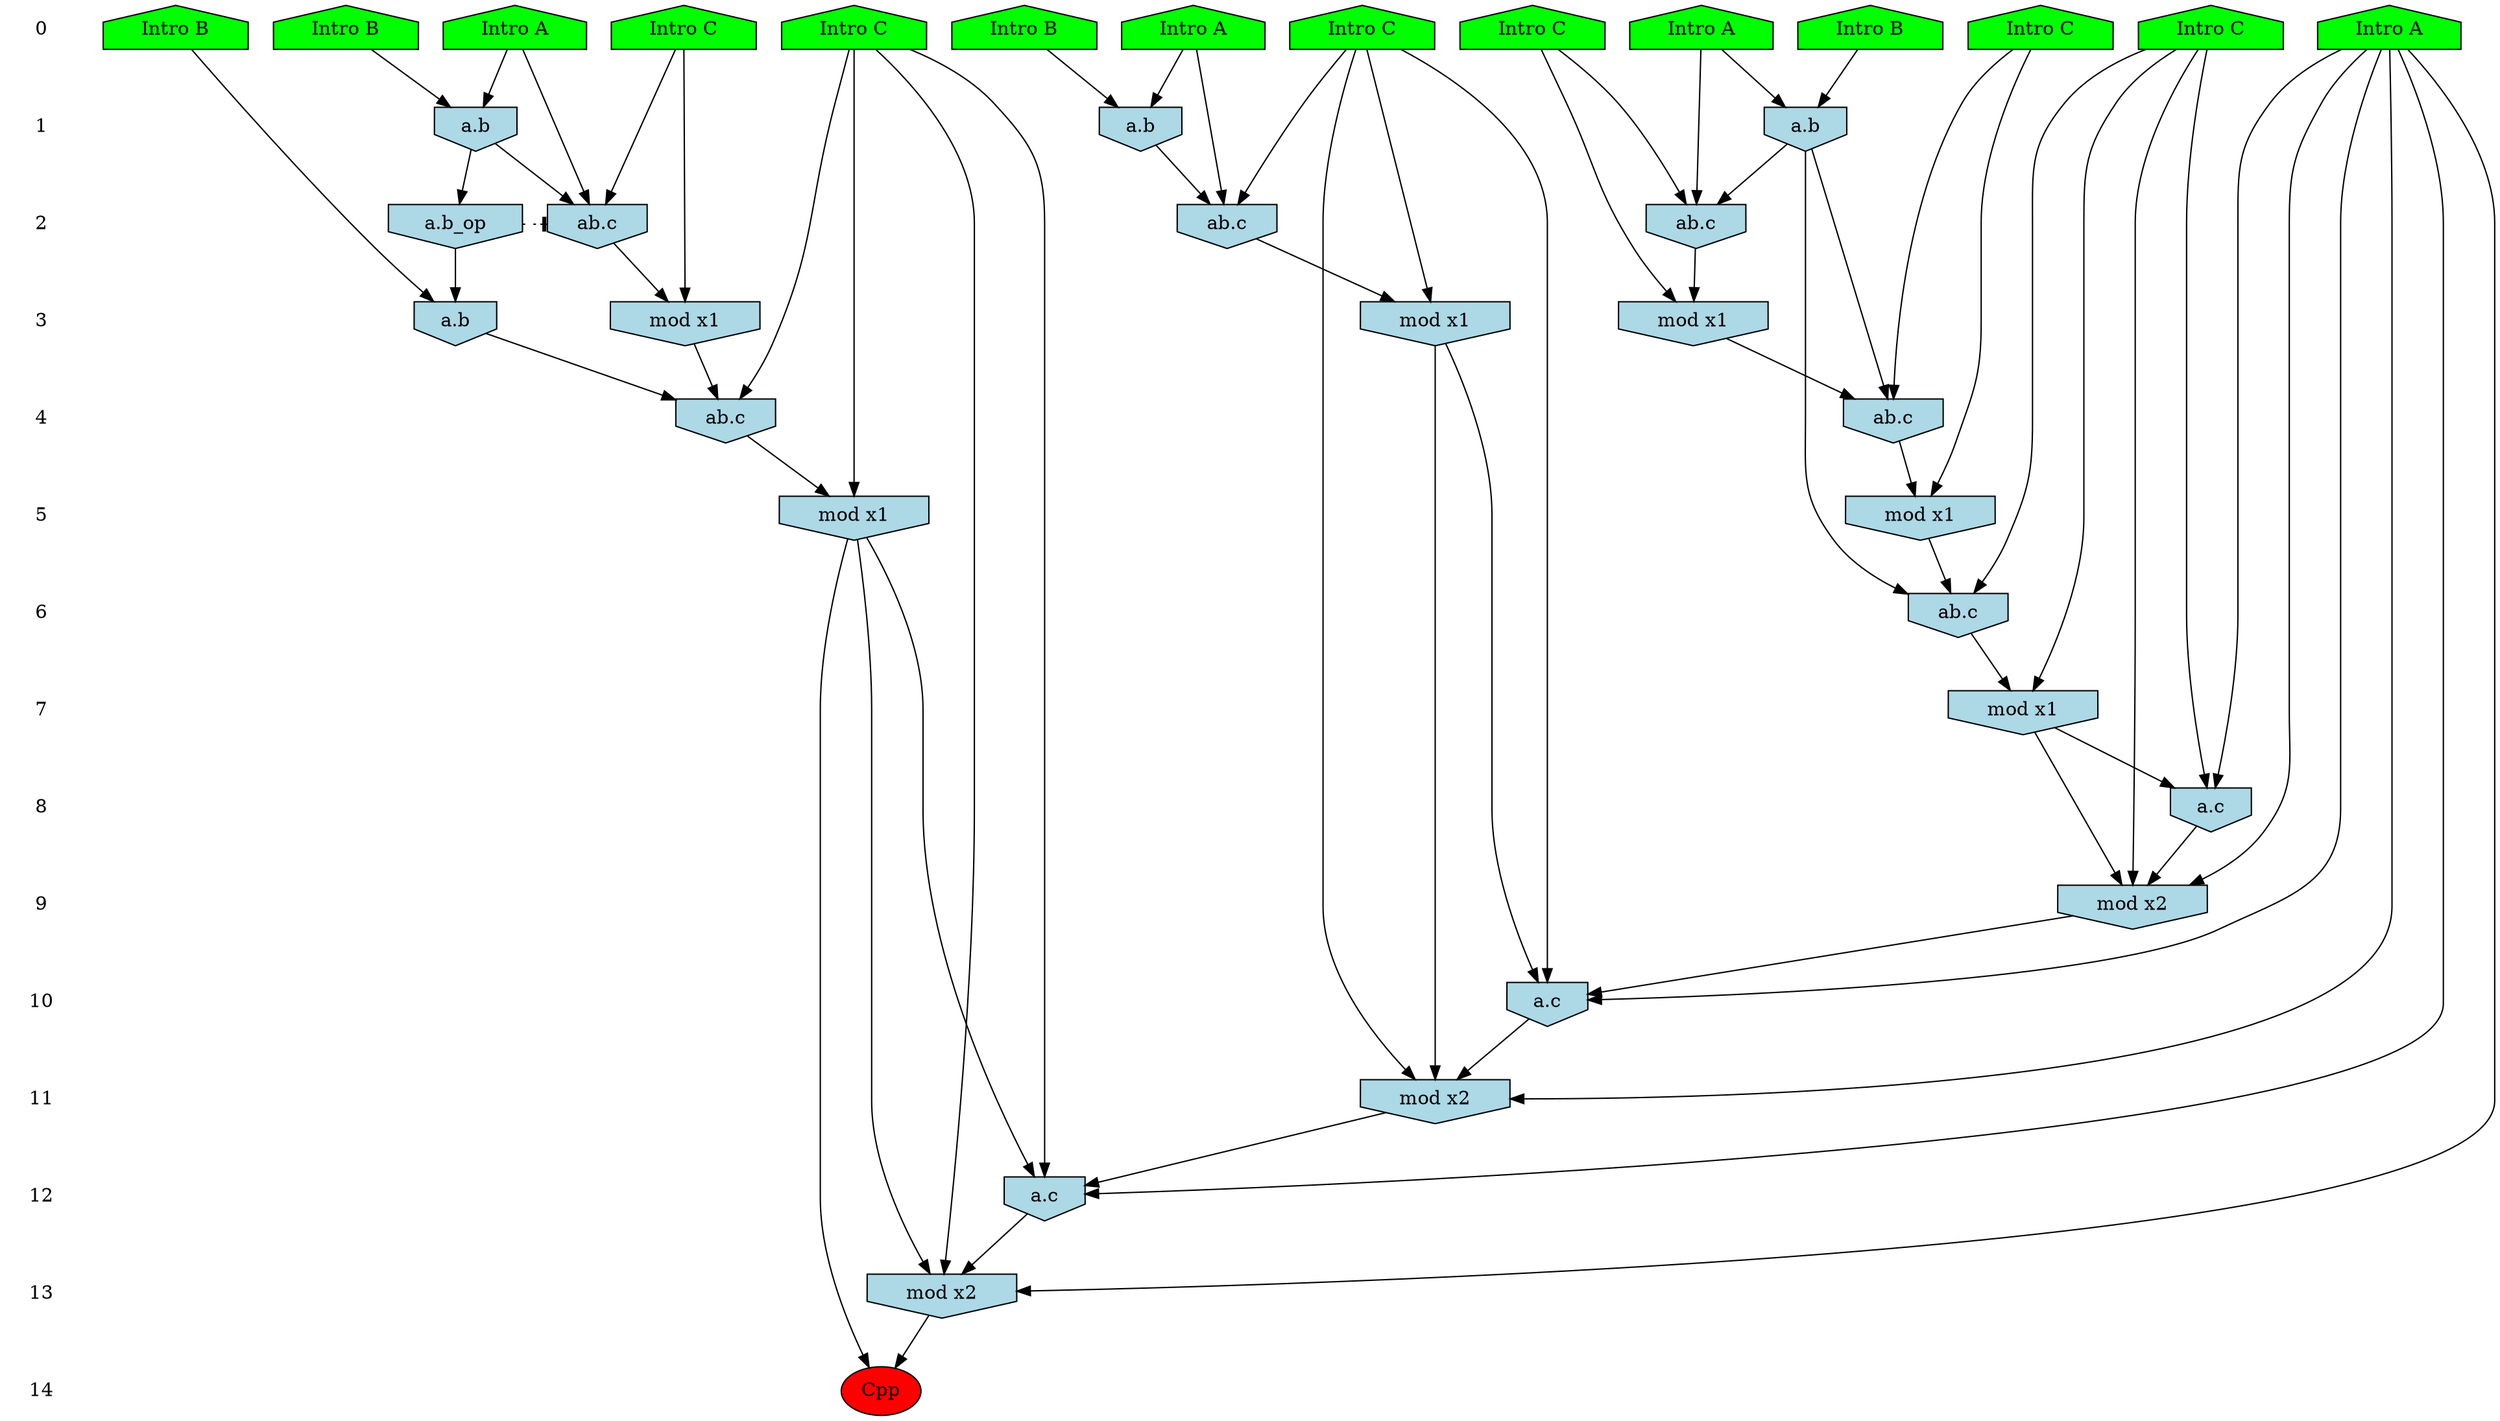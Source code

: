 /* Compression of 1 causal flows obtained in average at 1.433158E+01 t.u */
/* Compressed causal flows were: [2309] */
digraph G{
 ranksep=.5 ; 
{ rank = same ; "0" [shape=plaintext] ; node_1 [label ="Intro A", shape=house, style=filled, fillcolor=green] ;
node_2 [label ="Intro A", shape=house, style=filled, fillcolor=green] ;
node_3 [label ="Intro B", shape=house, style=filled, fillcolor=green] ;
node_4 [label ="Intro B", shape=house, style=filled, fillcolor=green] ;
node_5 [label ="Intro B", shape=house, style=filled, fillcolor=green] ;
node_6 [label ="Intro B", shape=house, style=filled, fillcolor=green] ;
node_7 [label ="Intro A", shape=house, style=filled, fillcolor=green] ;
node_8 [label ="Intro A", shape=house, style=filled, fillcolor=green] ;
node_9 [label ="Intro C", shape=house, style=filled, fillcolor=green] ;
node_10 [label ="Intro C", shape=house, style=filled, fillcolor=green] ;
node_11 [label ="Intro C", shape=house, style=filled, fillcolor=green] ;
node_12 [label ="Intro C", shape=house, style=filled, fillcolor=green] ;
node_13 [label ="Intro C", shape=house, style=filled, fillcolor=green] ;
node_14 [label ="Intro C", shape=house, style=filled, fillcolor=green] ;
}
{ rank = same ; "1" [shape=plaintext] ; node_15 [label="a.b", shape=invhouse, style=filled, fillcolor = lightblue] ;
node_16 [label="a.b", shape=invhouse, style=filled, fillcolor = lightblue] ;
node_18 [label="a.b", shape=invhouse, style=filled, fillcolor = lightblue] ;
}
{ rank = same ; "2" [shape=plaintext] ; node_17 [label="ab.c", shape=invhouse, style=filled, fillcolor = lightblue] ;
node_19 [label="ab.c", shape=invhouse, style=filled, fillcolor = lightblue] ;
node_21 [label="ab.c", shape=invhouse, style=filled, fillcolor = lightblue] ;
node_28 [label="a.b_op", shape=invhouse, style=filled, fillcolor = lightblue] ;
}
{ rank = same ; "3" [shape=plaintext] ; node_20 [label="mod x1", shape=invhouse, style=filled, fillcolor = lightblue] ;
node_22 [label="mod x1", shape=invhouse, style=filled, fillcolor = lightblue] ;
node_26 [label="mod x1", shape=invhouse, style=filled, fillcolor = lightblue] ;
node_29 [label="a.b", shape=invhouse, style=filled, fillcolor = lightblue] ;
}
{ rank = same ; "4" [shape=plaintext] ; node_23 [label="ab.c", shape=invhouse, style=filled, fillcolor = lightblue] ;
node_33 [label="ab.c", shape=invhouse, style=filled, fillcolor = lightblue] ;
}
{ rank = same ; "5" [shape=plaintext] ; node_24 [label="mod x1", shape=invhouse, style=filled, fillcolor = lightblue] ;
node_34 [label="mod x1", shape=invhouse, style=filled, fillcolor = lightblue] ;
}
{ rank = same ; "6" [shape=plaintext] ; node_25 [label="ab.c", shape=invhouse, style=filled, fillcolor = lightblue] ;
}
{ rank = same ; "7" [shape=plaintext] ; node_27 [label="mod x1", shape=invhouse, style=filled, fillcolor = lightblue] ;
}
{ rank = same ; "8" [shape=plaintext] ; node_30 [label="a.c", shape=invhouse, style=filled, fillcolor = lightblue] ;
}
{ rank = same ; "9" [shape=plaintext] ; node_31 [label="mod x2", shape=invhouse, style=filled, fillcolor = lightblue] ;
}
{ rank = same ; "10" [shape=plaintext] ; node_32 [label="a.c", shape=invhouse, style=filled, fillcolor = lightblue] ;
}
{ rank = same ; "11" [shape=plaintext] ; node_35 [label="mod x2", shape=invhouse, style=filled, fillcolor = lightblue] ;
}
{ rank = same ; "12" [shape=plaintext] ; node_36 [label="a.c", shape=invhouse, style=filled, fillcolor = lightblue] ;
}
{ rank = same ; "13" [shape=plaintext] ; node_37 [label="mod x2", shape=invhouse, style=filled, fillcolor = lightblue] ;
}
{ rank = same ; "14" [shape=plaintext] ; node_38 [label ="Cpp", style=filled, fillcolor=red] ;
}
"0" -> "1" [style="invis"]; 
"1" -> "2" [style="invis"]; 
"2" -> "3" [style="invis"]; 
"3" -> "4" [style="invis"]; 
"4" -> "5" [style="invis"]; 
"5" -> "6" [style="invis"]; 
"6" -> "7" [style="invis"]; 
"7" -> "8" [style="invis"]; 
"8" -> "9" [style="invis"]; 
"9" -> "10" [style="invis"]; 
"10" -> "11" [style="invis"]; 
"11" -> "12" [style="invis"]; 
"12" -> "13" [style="invis"]; 
"13" -> "14" [style="invis"]; 
node_1 -> node_15
node_4 -> node_15
node_3 -> node_16
node_7 -> node_16
node_1 -> node_17
node_11 -> node_17
node_15 -> node_17
node_5 -> node_18
node_8 -> node_18
node_7 -> node_19
node_13 -> node_19
node_16 -> node_19
node_13 -> node_20
node_19 -> node_20
node_8 -> node_21
node_9 -> node_21
node_18 -> node_21
node_9 -> node_22
node_21 -> node_22
node_10 -> node_23
node_16 -> node_23
node_20 -> node_23
node_10 -> node_24
node_23 -> node_24
node_12 -> node_25
node_16 -> node_25
node_24 -> node_25
node_11 -> node_26
node_17 -> node_26
node_12 -> node_27
node_25 -> node_27
node_15 -> node_28
node_6 -> node_29
node_28 -> node_29
node_2 -> node_30
node_12 -> node_30
node_27 -> node_30
node_2 -> node_31
node_12 -> node_31
node_27 -> node_31
node_30 -> node_31
node_2 -> node_32
node_9 -> node_32
node_22 -> node_32
node_31 -> node_32
node_14 -> node_33
node_26 -> node_33
node_29 -> node_33
node_14 -> node_34
node_33 -> node_34
node_2 -> node_35
node_9 -> node_35
node_22 -> node_35
node_32 -> node_35
node_2 -> node_36
node_14 -> node_36
node_34 -> node_36
node_35 -> node_36
node_2 -> node_37
node_14 -> node_37
node_34 -> node_37
node_36 -> node_37
node_34 -> node_38
node_37 -> node_38
node_28 -> node_17 [style=dotted, arrowhead = tee] 
}
/*
 Dot generation time: 0.000190
*/